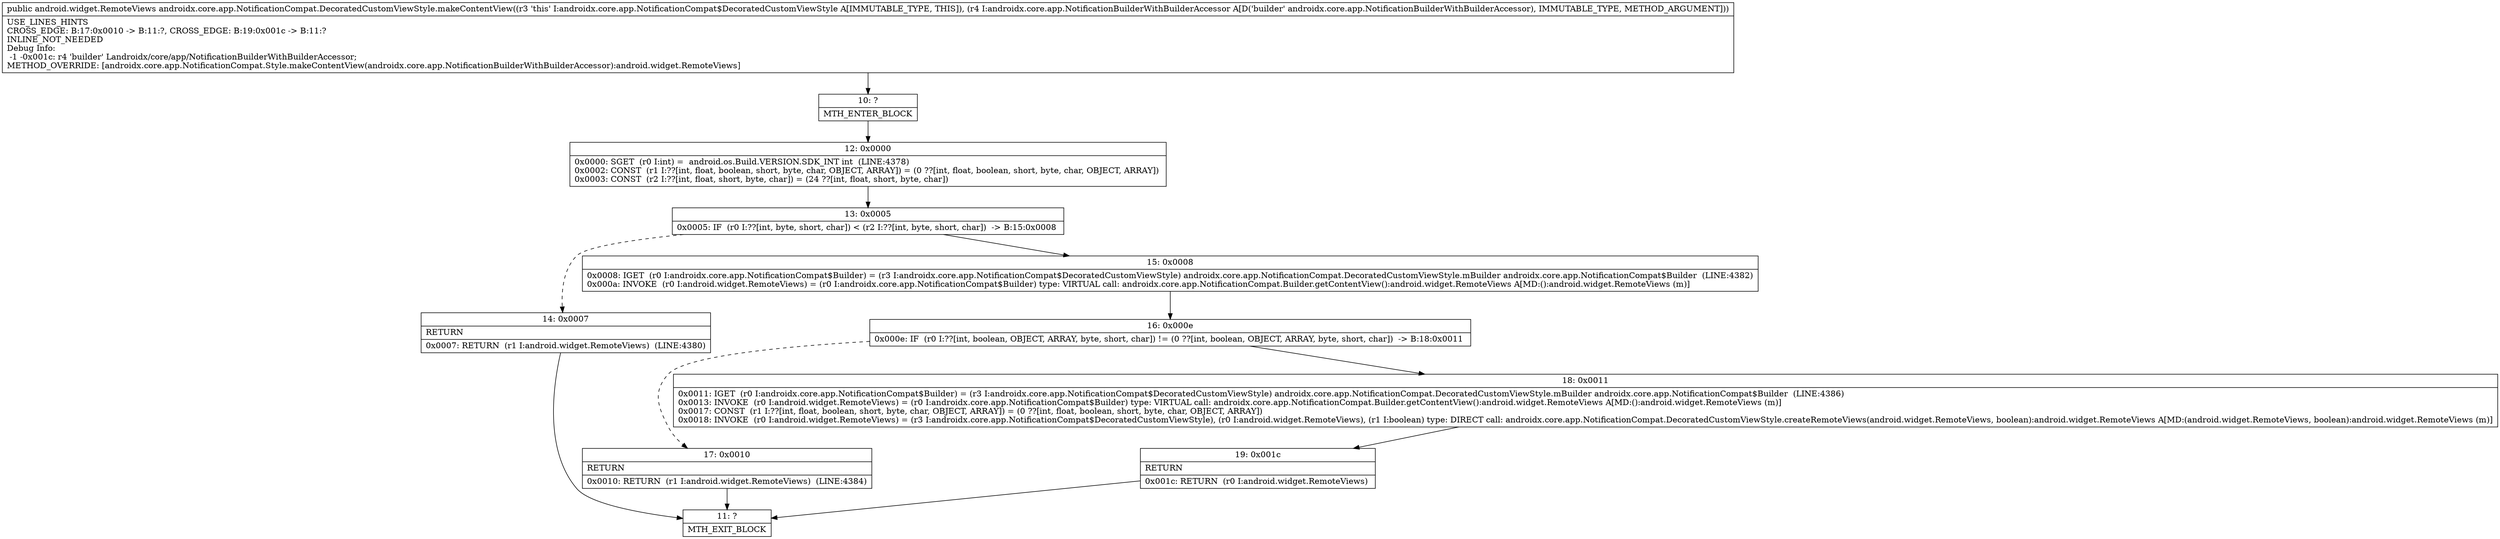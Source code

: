 digraph "CFG forandroidx.core.app.NotificationCompat.DecoratedCustomViewStyle.makeContentView(Landroidx\/core\/app\/NotificationBuilderWithBuilderAccessor;)Landroid\/widget\/RemoteViews;" {
Node_10 [shape=record,label="{10\:\ ?|MTH_ENTER_BLOCK\l}"];
Node_12 [shape=record,label="{12\:\ 0x0000|0x0000: SGET  (r0 I:int) =  android.os.Build.VERSION.SDK_INT int  (LINE:4378)\l0x0002: CONST  (r1 I:??[int, float, boolean, short, byte, char, OBJECT, ARRAY]) = (0 ??[int, float, boolean, short, byte, char, OBJECT, ARRAY]) \l0x0003: CONST  (r2 I:??[int, float, short, byte, char]) = (24 ??[int, float, short, byte, char]) \l}"];
Node_13 [shape=record,label="{13\:\ 0x0005|0x0005: IF  (r0 I:??[int, byte, short, char]) \< (r2 I:??[int, byte, short, char])  \-\> B:15:0x0008 \l}"];
Node_14 [shape=record,label="{14\:\ 0x0007|RETURN\l|0x0007: RETURN  (r1 I:android.widget.RemoteViews)  (LINE:4380)\l}"];
Node_11 [shape=record,label="{11\:\ ?|MTH_EXIT_BLOCK\l}"];
Node_15 [shape=record,label="{15\:\ 0x0008|0x0008: IGET  (r0 I:androidx.core.app.NotificationCompat$Builder) = (r3 I:androidx.core.app.NotificationCompat$DecoratedCustomViewStyle) androidx.core.app.NotificationCompat.DecoratedCustomViewStyle.mBuilder androidx.core.app.NotificationCompat$Builder  (LINE:4382)\l0x000a: INVOKE  (r0 I:android.widget.RemoteViews) = (r0 I:androidx.core.app.NotificationCompat$Builder) type: VIRTUAL call: androidx.core.app.NotificationCompat.Builder.getContentView():android.widget.RemoteViews A[MD:():android.widget.RemoteViews (m)]\l}"];
Node_16 [shape=record,label="{16\:\ 0x000e|0x000e: IF  (r0 I:??[int, boolean, OBJECT, ARRAY, byte, short, char]) != (0 ??[int, boolean, OBJECT, ARRAY, byte, short, char])  \-\> B:18:0x0011 \l}"];
Node_17 [shape=record,label="{17\:\ 0x0010|RETURN\l|0x0010: RETURN  (r1 I:android.widget.RemoteViews)  (LINE:4384)\l}"];
Node_18 [shape=record,label="{18\:\ 0x0011|0x0011: IGET  (r0 I:androidx.core.app.NotificationCompat$Builder) = (r3 I:androidx.core.app.NotificationCompat$DecoratedCustomViewStyle) androidx.core.app.NotificationCompat.DecoratedCustomViewStyle.mBuilder androidx.core.app.NotificationCompat$Builder  (LINE:4386)\l0x0013: INVOKE  (r0 I:android.widget.RemoteViews) = (r0 I:androidx.core.app.NotificationCompat$Builder) type: VIRTUAL call: androidx.core.app.NotificationCompat.Builder.getContentView():android.widget.RemoteViews A[MD:():android.widget.RemoteViews (m)]\l0x0017: CONST  (r1 I:??[int, float, boolean, short, byte, char, OBJECT, ARRAY]) = (0 ??[int, float, boolean, short, byte, char, OBJECT, ARRAY]) \l0x0018: INVOKE  (r0 I:android.widget.RemoteViews) = (r3 I:androidx.core.app.NotificationCompat$DecoratedCustomViewStyle), (r0 I:android.widget.RemoteViews), (r1 I:boolean) type: DIRECT call: androidx.core.app.NotificationCompat.DecoratedCustomViewStyle.createRemoteViews(android.widget.RemoteViews, boolean):android.widget.RemoteViews A[MD:(android.widget.RemoteViews, boolean):android.widget.RemoteViews (m)]\l}"];
Node_19 [shape=record,label="{19\:\ 0x001c|RETURN\l|0x001c: RETURN  (r0 I:android.widget.RemoteViews) \l}"];
MethodNode[shape=record,label="{public android.widget.RemoteViews androidx.core.app.NotificationCompat.DecoratedCustomViewStyle.makeContentView((r3 'this' I:androidx.core.app.NotificationCompat$DecoratedCustomViewStyle A[IMMUTABLE_TYPE, THIS]), (r4 I:androidx.core.app.NotificationBuilderWithBuilderAccessor A[D('builder' androidx.core.app.NotificationBuilderWithBuilderAccessor), IMMUTABLE_TYPE, METHOD_ARGUMENT]))  | USE_LINES_HINTS\lCROSS_EDGE: B:17:0x0010 \-\> B:11:?, CROSS_EDGE: B:19:0x001c \-\> B:11:?\lINLINE_NOT_NEEDED\lDebug Info:\l  \-1 \-0x001c: r4 'builder' Landroidx\/core\/app\/NotificationBuilderWithBuilderAccessor;\lMETHOD_OVERRIDE: [androidx.core.app.NotificationCompat.Style.makeContentView(androidx.core.app.NotificationBuilderWithBuilderAccessor):android.widget.RemoteViews]\l}"];
MethodNode -> Node_10;Node_10 -> Node_12;
Node_12 -> Node_13;
Node_13 -> Node_14[style=dashed];
Node_13 -> Node_15;
Node_14 -> Node_11;
Node_15 -> Node_16;
Node_16 -> Node_17[style=dashed];
Node_16 -> Node_18;
Node_17 -> Node_11;
Node_18 -> Node_19;
Node_19 -> Node_11;
}

